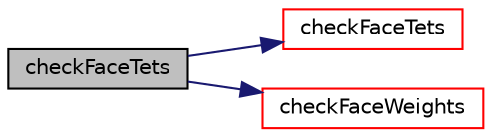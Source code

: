 digraph "checkFaceTets"
{
  bgcolor="transparent";
  edge [fontname="Helvetica",fontsize="10",labelfontname="Helvetica",labelfontsize="10"];
  node [fontname="Helvetica",fontsize="10",shape=record];
  rankdir="LR";
  Node1 [label="checkFaceTets",height=0.2,width=0.4,color="black", fillcolor="grey75", style="filled", fontcolor="black"];
  Node1 -> Node2 [color="midnightblue",fontsize="10",style="solid",fontname="Helvetica"];
  Node2 [label="checkFaceTets",height=0.2,width=0.4,color="red",URL="$a01963.html#ac78de3d27453106d3cf818bda3fd90f4",tooltip="See primitiveMesh. "];
  Node1 -> Node3 [color="midnightblue",fontsize="10",style="solid",fontname="Helvetica"];
  Node3 [label="checkFaceWeights",height=0.2,width=0.4,color="red",URL="$a01963.html#a6dbbfaac834107f888c95c13272d8d8a",tooltip="Interpolation weights (0.5 for regular mesh) "];
}
